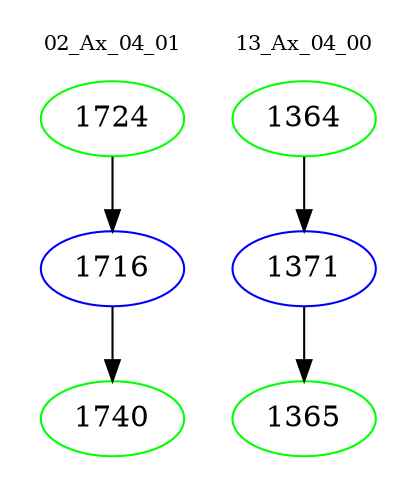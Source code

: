 digraph{
subgraph cluster_0 {
color = white
label = "02_Ax_04_01";
fontsize=10;
T0_1724 [label="1724", color="green"]
T0_1724 -> T0_1716 [color="black"]
T0_1716 [label="1716", color="blue"]
T0_1716 -> T0_1740 [color="black"]
T0_1740 [label="1740", color="green"]
}
subgraph cluster_1 {
color = white
label = "13_Ax_04_00";
fontsize=10;
T1_1364 [label="1364", color="green"]
T1_1364 -> T1_1371 [color="black"]
T1_1371 [label="1371", color="blue"]
T1_1371 -> T1_1365 [color="black"]
T1_1365 [label="1365", color="green"]
}
}
